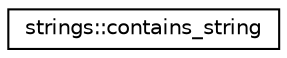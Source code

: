 digraph "Graphical Class Hierarchy"
{
 // LATEX_PDF_SIZE
  edge [fontname="Helvetica",fontsize="10",labelfontname="Helvetica",labelfontsize="10"];
  node [fontname="Helvetica",fontsize="10",shape=record];
  rankdir="LR";
  Node0 [label="strings::contains_string",height=0.2,width=0.4,color="black", fillcolor="white", style="filled",URL="$interfacestrings_1_1contains__string.html",tooltip="Tests to see if a substring exists within a parent string."];
}
